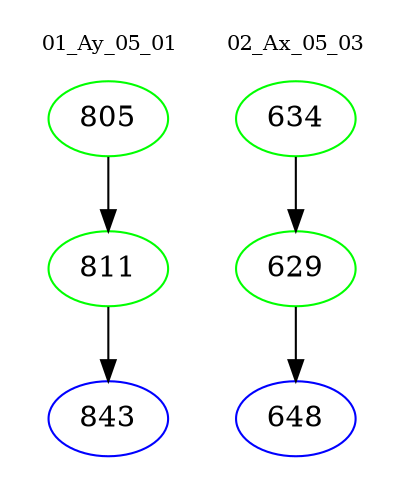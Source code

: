 digraph{
subgraph cluster_0 {
color = white
label = "01_Ay_05_01";
fontsize=10;
T0_805 [label="805", color="green"]
T0_805 -> T0_811 [color="black"]
T0_811 [label="811", color="green"]
T0_811 -> T0_843 [color="black"]
T0_843 [label="843", color="blue"]
}
subgraph cluster_1 {
color = white
label = "02_Ax_05_03";
fontsize=10;
T1_634 [label="634", color="green"]
T1_634 -> T1_629 [color="black"]
T1_629 [label="629", color="green"]
T1_629 -> T1_648 [color="black"]
T1_648 [label="648", color="blue"]
}
}
